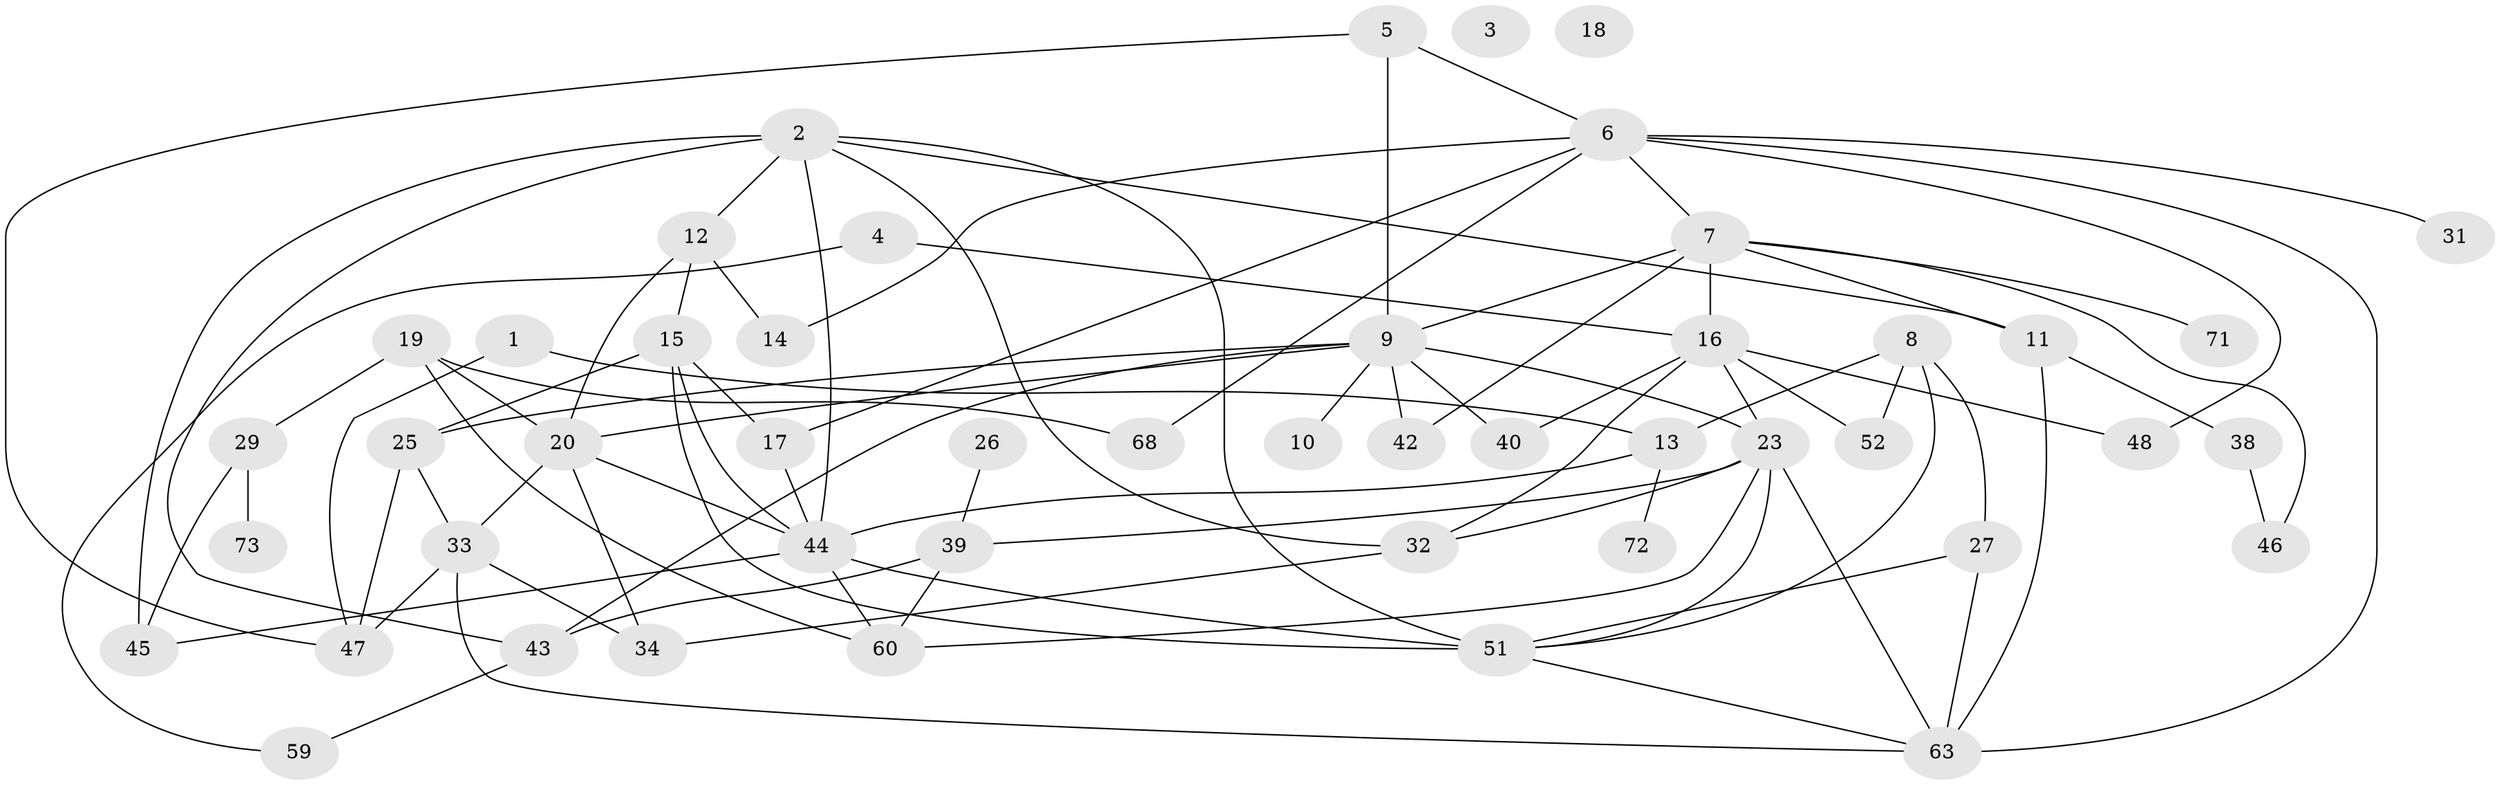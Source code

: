 // Generated by graph-tools (version 1.1) at 2025/23/03/03/25 07:23:29]
// undirected, 48 vertices, 86 edges
graph export_dot {
graph [start="1"]
  node [color=gray90,style=filled];
  1 [super="+35"];
  2 [super="+49"];
  3;
  4;
  5 [super="+22"];
  6 [super="+21"];
  7 [super="+36"];
  8 [super="+53"];
  9 [super="+24"];
  10;
  11;
  12;
  13 [super="+61"];
  14 [super="+74"];
  15 [super="+41"];
  16 [super="+64"];
  17 [super="+30"];
  18;
  19 [super="+37"];
  20 [super="+28"];
  23 [super="+55"];
  25 [super="+50"];
  26;
  27;
  29;
  31 [super="+70"];
  32;
  33 [super="+62"];
  34;
  38;
  39 [super="+58"];
  40;
  42;
  43 [super="+66"];
  44 [super="+57"];
  45;
  46;
  47 [super="+54"];
  48;
  51 [super="+56"];
  52 [super="+67"];
  59 [super="+65"];
  60;
  63 [super="+69"];
  68;
  71;
  72;
  73;
  1 -- 13 [weight=2];
  1 -- 47;
  2 -- 11;
  2 -- 12;
  2 -- 32;
  2 -- 43;
  2 -- 51;
  2 -- 44;
  2 -- 45;
  4 -- 59;
  4 -- 16;
  5 -- 9;
  5 -- 6;
  5 -- 47;
  6 -- 31;
  6 -- 48;
  6 -- 63;
  6 -- 68;
  6 -- 7;
  6 -- 14;
  6 -- 17;
  7 -- 11;
  7 -- 71;
  7 -- 16;
  7 -- 42;
  7 -- 46;
  7 -- 9;
  8 -- 51;
  8 -- 27;
  8 -- 13;
  8 -- 52;
  9 -- 10;
  9 -- 40;
  9 -- 43;
  9 -- 20;
  9 -- 23;
  9 -- 42;
  9 -- 25;
  11 -- 38;
  11 -- 63;
  12 -- 14;
  12 -- 20;
  12 -- 15;
  13 -- 44;
  13 -- 72;
  15 -- 51 [weight=2];
  15 -- 25;
  15 -- 44;
  15 -- 17;
  16 -- 40;
  16 -- 48;
  16 -- 32;
  16 -- 52;
  16 -- 23;
  17 -- 44;
  19 -- 68;
  19 -- 20;
  19 -- 29;
  19 -- 60;
  20 -- 33;
  20 -- 34;
  20 -- 44;
  23 -- 32;
  23 -- 60;
  23 -- 63;
  23 -- 39;
  23 -- 51;
  25 -- 33;
  25 -- 47;
  26 -- 39;
  27 -- 51;
  27 -- 63;
  29 -- 45;
  29 -- 73;
  32 -- 34;
  33 -- 34;
  33 -- 63;
  33 -- 47;
  38 -- 46;
  39 -- 60;
  39 -- 43;
  43 -- 59;
  44 -- 51;
  44 -- 60;
  44 -- 45;
  51 -- 63;
}
